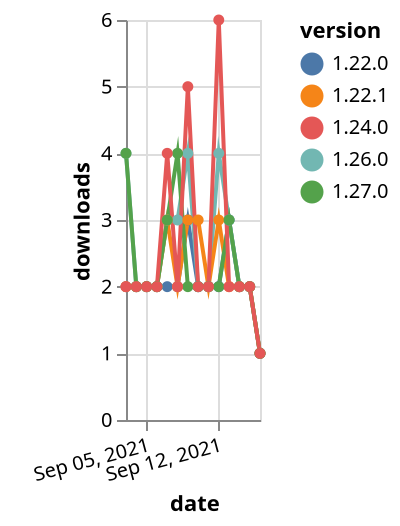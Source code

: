 {"$schema": "https://vega.github.io/schema/vega-lite/v5.json", "description": "A simple bar chart with embedded data.", "data": {"values": [{"date": "2021-09-03", "total": 1942, "delta": 2, "version": "1.22.0"}, {"date": "2021-09-04", "total": 1944, "delta": 2, "version": "1.22.0"}, {"date": "2021-09-05", "total": 1946, "delta": 2, "version": "1.22.0"}, {"date": "2021-09-06", "total": 1948, "delta": 2, "version": "1.22.0"}, {"date": "2021-09-07", "total": 1950, "delta": 2, "version": "1.22.0"}, {"date": "2021-09-08", "total": 1952, "delta": 2, "version": "1.22.0"}, {"date": "2021-09-09", "total": 1955, "delta": 3, "version": "1.22.0"}, {"date": "2021-09-10", "total": 1957, "delta": 2, "version": "1.22.0"}, {"date": "2021-09-11", "total": 1959, "delta": 2, "version": "1.22.0"}, {"date": "2021-09-12", "total": 1961, "delta": 2, "version": "1.22.0"}, {"date": "2021-09-13", "total": 1964, "delta": 3, "version": "1.22.0"}, {"date": "2021-09-14", "total": 1966, "delta": 2, "version": "1.22.0"}, {"date": "2021-09-15", "total": 1968, "delta": 2, "version": "1.22.0"}, {"date": "2021-09-16", "total": 1969, "delta": 1, "version": "1.22.0"}, {"date": "2021-09-03", "total": 1506, "delta": 4, "version": "1.26.0"}, {"date": "2021-09-04", "total": 1508, "delta": 2, "version": "1.26.0"}, {"date": "2021-09-05", "total": 1510, "delta": 2, "version": "1.26.0"}, {"date": "2021-09-06", "total": 1512, "delta": 2, "version": "1.26.0"}, {"date": "2021-09-07", "total": 1515, "delta": 3, "version": "1.26.0"}, {"date": "2021-09-08", "total": 1518, "delta": 3, "version": "1.26.0"}, {"date": "2021-09-09", "total": 1522, "delta": 4, "version": "1.26.0"}, {"date": "2021-09-10", "total": 1524, "delta": 2, "version": "1.26.0"}, {"date": "2021-09-11", "total": 1526, "delta": 2, "version": "1.26.0"}, {"date": "2021-09-12", "total": 1530, "delta": 4, "version": "1.26.0"}, {"date": "2021-09-13", "total": 1533, "delta": 3, "version": "1.26.0"}, {"date": "2021-09-14", "total": 1535, "delta": 2, "version": "1.26.0"}, {"date": "2021-09-15", "total": 1537, "delta": 2, "version": "1.26.0"}, {"date": "2021-09-16", "total": 1538, "delta": 1, "version": "1.26.0"}, {"date": "2021-09-03", "total": 2134, "delta": 2, "version": "1.22.1"}, {"date": "2021-09-04", "total": 2136, "delta": 2, "version": "1.22.1"}, {"date": "2021-09-05", "total": 2138, "delta": 2, "version": "1.22.1"}, {"date": "2021-09-06", "total": 2140, "delta": 2, "version": "1.22.1"}, {"date": "2021-09-07", "total": 2143, "delta": 3, "version": "1.22.1"}, {"date": "2021-09-08", "total": 2145, "delta": 2, "version": "1.22.1"}, {"date": "2021-09-09", "total": 2148, "delta": 3, "version": "1.22.1"}, {"date": "2021-09-10", "total": 2151, "delta": 3, "version": "1.22.1"}, {"date": "2021-09-11", "total": 2153, "delta": 2, "version": "1.22.1"}, {"date": "2021-09-12", "total": 2156, "delta": 3, "version": "1.22.1"}, {"date": "2021-09-13", "total": 2158, "delta": 2, "version": "1.22.1"}, {"date": "2021-09-14", "total": 2160, "delta": 2, "version": "1.22.1"}, {"date": "2021-09-15", "total": 2162, "delta": 2, "version": "1.22.1"}, {"date": "2021-09-16", "total": 2163, "delta": 1, "version": "1.22.1"}, {"date": "2021-09-03", "total": 1006, "delta": 4, "version": "1.27.0"}, {"date": "2021-09-04", "total": 1008, "delta": 2, "version": "1.27.0"}, {"date": "2021-09-05", "total": 1010, "delta": 2, "version": "1.27.0"}, {"date": "2021-09-06", "total": 1012, "delta": 2, "version": "1.27.0"}, {"date": "2021-09-07", "total": 1015, "delta": 3, "version": "1.27.0"}, {"date": "2021-09-08", "total": 1019, "delta": 4, "version": "1.27.0"}, {"date": "2021-09-09", "total": 1021, "delta": 2, "version": "1.27.0"}, {"date": "2021-09-10", "total": 1023, "delta": 2, "version": "1.27.0"}, {"date": "2021-09-11", "total": 1025, "delta": 2, "version": "1.27.0"}, {"date": "2021-09-12", "total": 1027, "delta": 2, "version": "1.27.0"}, {"date": "2021-09-13", "total": 1030, "delta": 3, "version": "1.27.0"}, {"date": "2021-09-14", "total": 1032, "delta": 2, "version": "1.27.0"}, {"date": "2021-09-15", "total": 1034, "delta": 2, "version": "1.27.0"}, {"date": "2021-09-16", "total": 1035, "delta": 1, "version": "1.27.0"}, {"date": "2021-09-03", "total": 2104, "delta": 2, "version": "1.24.0"}, {"date": "2021-09-04", "total": 2106, "delta": 2, "version": "1.24.0"}, {"date": "2021-09-05", "total": 2108, "delta": 2, "version": "1.24.0"}, {"date": "2021-09-06", "total": 2110, "delta": 2, "version": "1.24.0"}, {"date": "2021-09-07", "total": 2114, "delta": 4, "version": "1.24.0"}, {"date": "2021-09-08", "total": 2116, "delta": 2, "version": "1.24.0"}, {"date": "2021-09-09", "total": 2121, "delta": 5, "version": "1.24.0"}, {"date": "2021-09-10", "total": 2123, "delta": 2, "version": "1.24.0"}, {"date": "2021-09-11", "total": 2125, "delta": 2, "version": "1.24.0"}, {"date": "2021-09-12", "total": 2131, "delta": 6, "version": "1.24.0"}, {"date": "2021-09-13", "total": 2133, "delta": 2, "version": "1.24.0"}, {"date": "2021-09-14", "total": 2135, "delta": 2, "version": "1.24.0"}, {"date": "2021-09-15", "total": 2137, "delta": 2, "version": "1.24.0"}, {"date": "2021-09-16", "total": 2138, "delta": 1, "version": "1.24.0"}]}, "width": "container", "mark": {"type": "line", "point": {"filled": true}}, "encoding": {"x": {"field": "date", "type": "temporal", "timeUnit": "yearmonthdate", "title": "date", "axis": {"labelAngle": -15}}, "y": {"field": "delta", "type": "quantitative", "title": "downloads"}, "color": {"field": "version", "type": "nominal"}, "tooltip": {"field": "delta"}}}